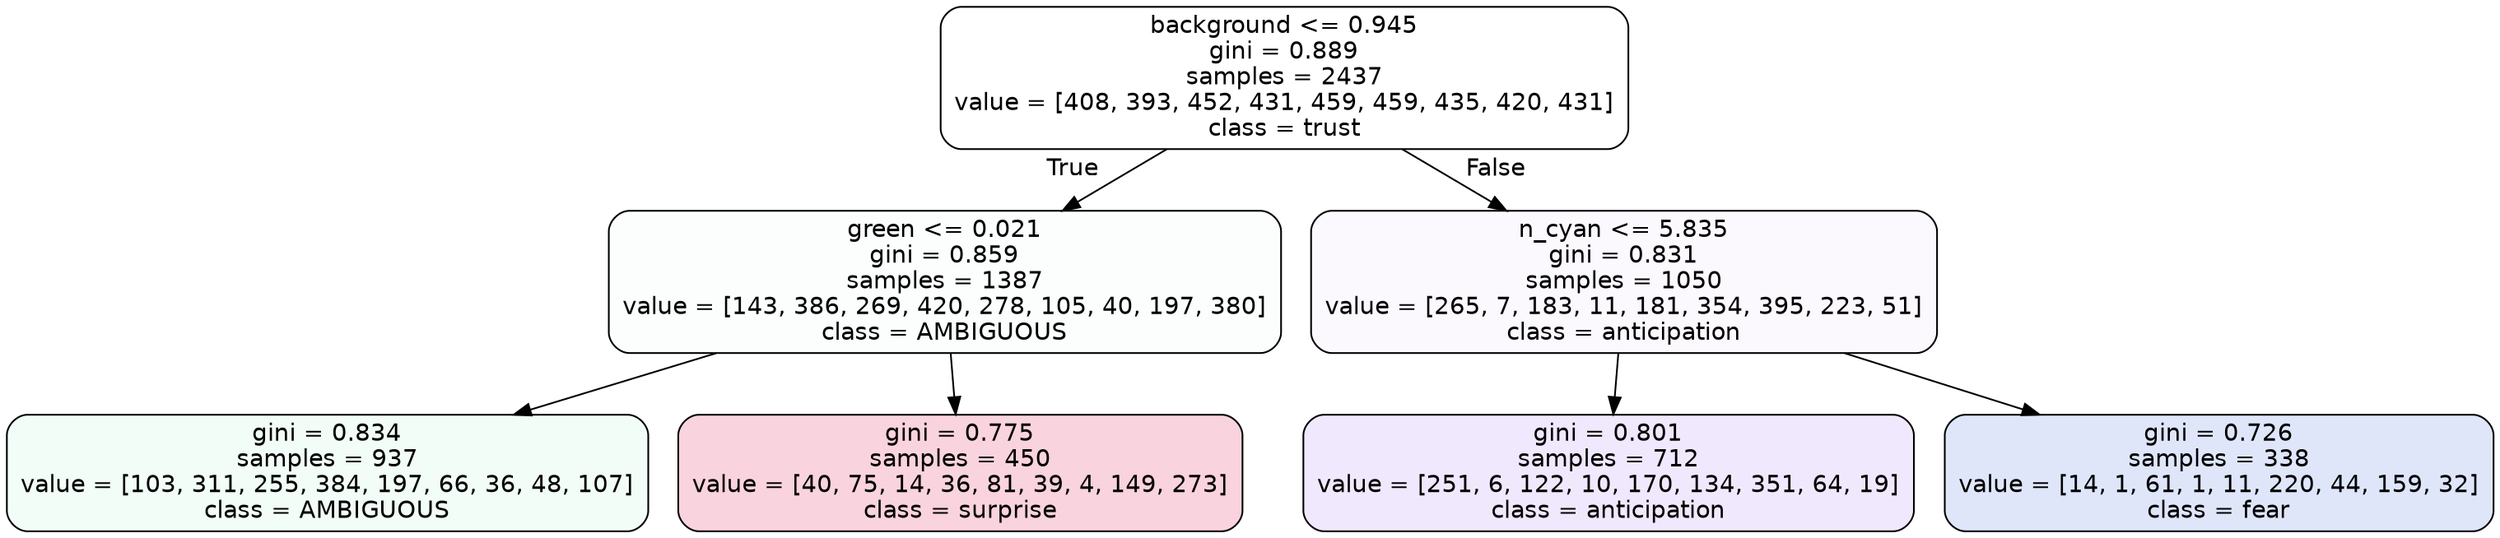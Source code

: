 digraph Tree {
node [shape=box, style="filled, rounded", color="black", fontname=helvetica] ;
edge [fontname=helvetica] ;
0 [label="background <= 0.945\ngini = 0.889\nsamples = 2437\nvalue = [408, 393, 452, 431, 459, 459, 435, 420, 431]\nclass = trust", fillcolor="#39d7e500"] ;
1 [label="green <= 0.021\ngini = 0.859\nsamples = 1387\nvalue = [143, 386, 269, 420, 278, 105, 40, 197, 380]\nclass = AMBIGUOUS", fillcolor="#39e58105"] ;
0 -> 1 [labeldistance=2.5, labelangle=45, headlabel="True"] ;
2 [label="gini = 0.834\nsamples = 937\nvalue = [103, 311, 255, 384, 197, 66, 36, 48, 107]\nclass = AMBIGUOUS", fillcolor="#39e58110"] ;
1 -> 2 ;
3 [label="gini = 0.775\nsamples = 450\nvalue = [40, 75, 14, 36, 81, 39, 4, 149, 273]\nclass = surprise", fillcolor="#e5396438"] ;
1 -> 3 ;
4 [label="n_cyan <= 5.835\ngini = 0.831\nsamples = 1050\nvalue = [265, 7, 183, 11, 181, 354, 395, 223, 51]\nclass = anticipation", fillcolor="#8139e508"] ;
0 -> 4 [labeldistance=2.5, labelangle=-45, headlabel="False"] ;
5 [label="gini = 0.801\nsamples = 712\nvalue = [251, 6, 122, 10, 170, 134, 351, 64, 19]\nclass = anticipation", fillcolor="#8139e51d"] ;
4 -> 5 ;
6 [label="gini = 0.726\nsamples = 338\nvalue = [14, 1, 61, 1, 11, 220, 44, 159, 32]\nclass = fear", fillcolor="#3964e529"] ;
4 -> 6 ;
}